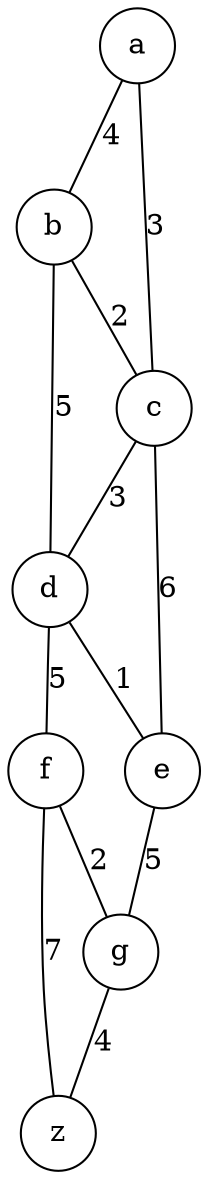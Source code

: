 graph G {
    node [shape=circle];
    
    a -- b [label="4"];
    a -- c [label="3"];
    
    b -- c [label="2"];
    b -- d [label="5"];
    
    c -- d [label="3"];
    c -- e [label="6"];
    
    d -- e [label="1"];
    d -- f [label="5"];
    
    e -- g [label="5"];
    
    f -- g [label="2"];
    f -- z [label="7"];
    
    g -- z [label="4"];
    
    a [pos="0, 0"];
    b [pos="1, 1"];
    c [pos="1, -1"];
    d [pos="3, 1"];
    e [pos="3, -1"];
    f [pos="5, 1"];
    g [pos="5, -1"];
    z [pos="6, 0"]
}
